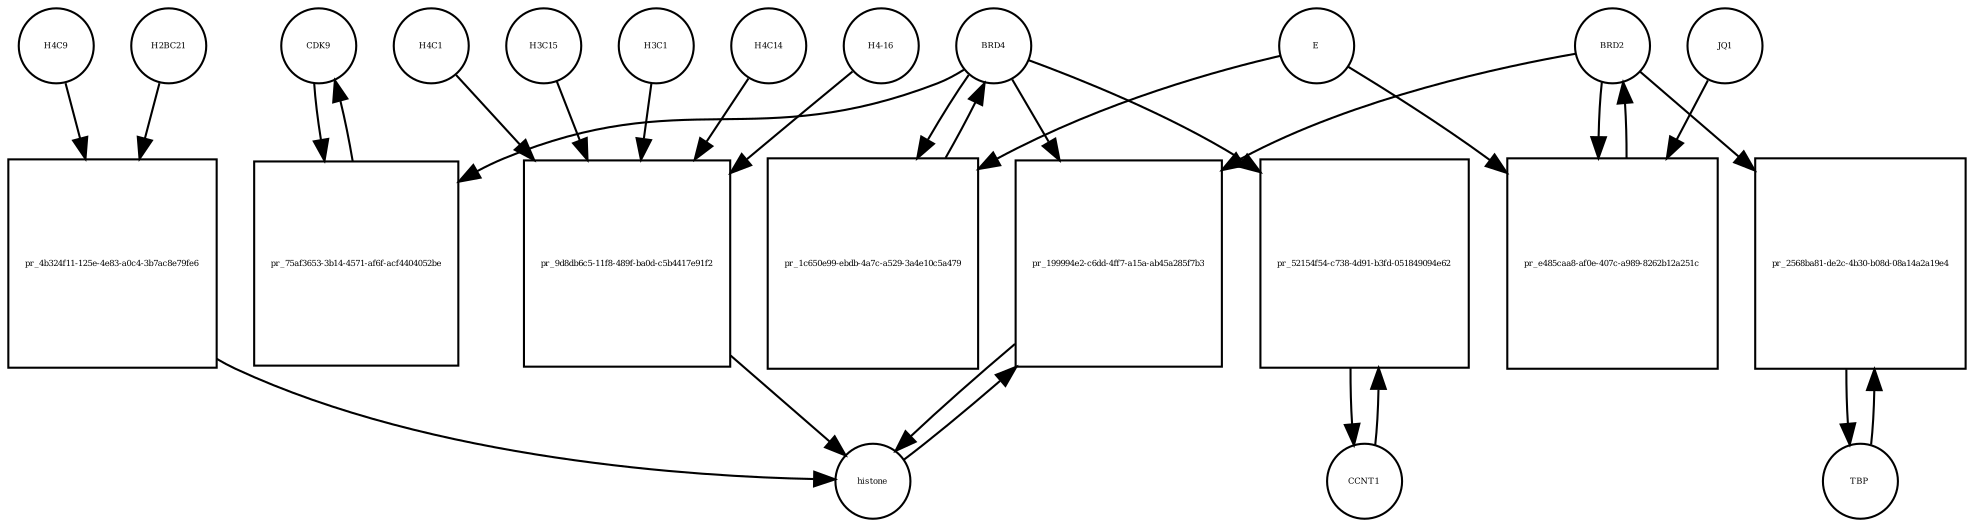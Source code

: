 strict digraph  {
CDK9 [annotation="", bipartite=0, cls=macromolecule, fontsize=4, label=CDK9, shape=circle];
"pr_75af3653-3b14-4571-af6f-acf4404052be" [annotation="", bipartite=1, cls=process, fontsize=4, label="pr_75af3653-3b14-4571-af6f-acf4404052be", shape=square];
BRD4 [annotation="", bipartite=0, cls=macromolecule, fontsize=4, label=BRD4, shape=circle];
CCNT1 [annotation="", bipartite=0, cls=macromolecule, fontsize=4, label=CCNT1, shape=circle];
"pr_52154f54-c738-4d91-b3fd-051849094e62" [annotation="", bipartite=1, cls=process, fontsize=4, label="pr_52154f54-c738-4d91-b3fd-051849094e62", shape=square];
histone [annotation="", bipartite=0, cls=complex, fontsize=4, label=histone, shape=circle];
"pr_199994e2-c6dd-4ff7-a15a-ab45a285f7b3" [annotation="", bipartite=1, cls=process, fontsize=4, label="pr_199994e2-c6dd-4ff7-a15a-ab45a285f7b3", shape=square];
BRD2 [annotation="", bipartite=0, cls=macromolecule, fontsize=4, label=BRD2, shape=circle];
"pr_1c650e99-ebdb-4a7c-a529-3a4e10c5a479" [annotation="", bipartite=1, cls=process, fontsize=4, label="pr_1c650e99-ebdb-4a7c-a529-3a4e10c5a479", shape=square];
E [annotation=urn_miriam_ncbiprotein_BCD58755, bipartite=0, cls=macromolecule, fontsize=4, label=E, shape=circle];
H4C14 [annotation="", bipartite=0, cls=macromolecule, fontsize=4, label=H4C14, shape=circle];
"pr_9d8db6c5-11f8-489f-ba0d-c5b4417e91f2" [annotation="", bipartite=1, cls=process, fontsize=4, label="pr_9d8db6c5-11f8-489f-ba0d-c5b4417e91f2", shape=square];
"H4-16" [annotation="", bipartite=0, cls=macromolecule, fontsize=4, label="H4-16", shape=circle];
H4C1 [annotation="", bipartite=0, cls=macromolecule, fontsize=4, label=H4C1, shape=circle];
H3C15 [annotation="", bipartite=0, cls=macromolecule, fontsize=4, label=H3C15, shape=circle];
H3C1 [annotation="", bipartite=0, cls=macromolecule, fontsize=4, label=H3C1, shape=circle];
"pr_e485caa8-af0e-407c-a989-8262b12a251c" [annotation="", bipartite=1, cls=process, fontsize=4, label="pr_e485caa8-af0e-407c-a989-8262b12a251c", shape=square];
JQ1 [annotation="", bipartite=0, cls=macromolecule, fontsize=4, label=JQ1, shape=circle];
TBP [annotation="", bipartite=0, cls=macromolecule, fontsize=4, label=TBP, shape=circle];
"pr_2568ba81-de2c-4b30-b08d-08a14a2a19e4" [annotation="", bipartite=1, cls=process, fontsize=4, label="pr_2568ba81-de2c-4b30-b08d-08a14a2a19e4", shape=square];
H4C9 [annotation="", bipartite=0, cls=macromolecule, fontsize=4, label=H4C9, shape=circle];
"pr_4b324f11-125e-4e83-a0c4-3b7ac8e79fe6" [annotation="", bipartite=1, cls=process, fontsize=4, label="pr_4b324f11-125e-4e83-a0c4-3b7ac8e79fe6", shape=square];
H2BC21 [annotation="", bipartite=0, cls=macromolecule, fontsize=4, label=H2BC21, shape=circle];
CDK9 -> "pr_75af3653-3b14-4571-af6f-acf4404052be"  [annotation="", interaction_type=consumption];
"pr_75af3653-3b14-4571-af6f-acf4404052be" -> CDK9  [annotation="", interaction_type=production];
BRD4 -> "pr_75af3653-3b14-4571-af6f-acf4404052be"  [annotation=urn_miriam_taxonomy_10090, interaction_type=catalysis];
BRD4 -> "pr_52154f54-c738-4d91-b3fd-051849094e62"  [annotation="", interaction_type=catalysis];
BRD4 -> "pr_199994e2-c6dd-4ff7-a15a-ab45a285f7b3"  [annotation="urn_miriam_doi_10.1038%2Fnsmb.3228.|urn_miriam_doi_10.1016%2Fj.molcel.2008.01.018", interaction_type=catalysis];
BRD4 -> "pr_1c650e99-ebdb-4a7c-a529-3a4e10c5a479"  [annotation="", interaction_type=consumption];
CCNT1 -> "pr_52154f54-c738-4d91-b3fd-051849094e62"  [annotation="", interaction_type=consumption];
"pr_52154f54-c738-4d91-b3fd-051849094e62" -> CCNT1  [annotation="", interaction_type=production];
histone -> "pr_199994e2-c6dd-4ff7-a15a-ab45a285f7b3"  [annotation="", interaction_type=consumption];
"pr_199994e2-c6dd-4ff7-a15a-ab45a285f7b3" -> histone  [annotation="", interaction_type=production];
BRD2 -> "pr_199994e2-c6dd-4ff7-a15a-ab45a285f7b3"  [annotation="urn_miriam_doi_10.1038%2Fnsmb.3228.|urn_miriam_doi_10.1016%2Fj.molcel.2008.01.018", interaction_type=catalysis];
BRD2 -> "pr_e485caa8-af0e-407c-a989-8262b12a251c"  [annotation="", interaction_type=consumption];
BRD2 -> "pr_2568ba81-de2c-4b30-b08d-08a14a2a19e4"  [annotation="urn_miriam_doi_10.1007%2Fs11010-006-9223-6", interaction_type=catalysis];
"pr_1c650e99-ebdb-4a7c-a529-3a4e10c5a479" -> BRD4  [annotation="", interaction_type=production];
E -> "pr_1c650e99-ebdb-4a7c-a529-3a4e10c5a479"  [annotation="urn_miriam_doi_10.1038%2Fs41586-020-2286-9", interaction_type=inhibition];
E -> "pr_e485caa8-af0e-407c-a989-8262b12a251c"  [annotation="urn_miriam_doi_10.1038%2Fs41586-020-2286-9|urn_miriam_doi_10.1080%2F15592294.2018.1469891", interaction_type=inhibition];
H4C14 -> "pr_9d8db6c5-11f8-489f-ba0d-c5b4417e91f2"  [annotation="", interaction_type=consumption];
"pr_9d8db6c5-11f8-489f-ba0d-c5b4417e91f2" -> histone  [annotation="", interaction_type=production];
"H4-16" -> "pr_9d8db6c5-11f8-489f-ba0d-c5b4417e91f2"  [annotation="", interaction_type=consumption];
H4C1 -> "pr_9d8db6c5-11f8-489f-ba0d-c5b4417e91f2"  [annotation="", interaction_type=consumption];
H3C15 -> "pr_9d8db6c5-11f8-489f-ba0d-c5b4417e91f2"  [annotation="", interaction_type=consumption];
H3C1 -> "pr_9d8db6c5-11f8-489f-ba0d-c5b4417e91f2"  [annotation="", interaction_type=consumption];
"pr_e485caa8-af0e-407c-a989-8262b12a251c" -> BRD2  [annotation="", interaction_type=production];
JQ1 -> "pr_e485caa8-af0e-407c-a989-8262b12a251c"  [annotation="urn_miriam_doi_10.1038%2Fs41586-020-2286-9|urn_miriam_doi_10.1080%2F15592294.2018.1469891", interaction_type=inhibition];
TBP -> "pr_2568ba81-de2c-4b30-b08d-08a14a2a19e4"  [annotation="", interaction_type=consumption];
"pr_2568ba81-de2c-4b30-b08d-08a14a2a19e4" -> TBP  [annotation="", interaction_type=production];
H4C9 -> "pr_4b324f11-125e-4e83-a0c4-3b7ac8e79fe6"  [annotation="", interaction_type=consumption];
"pr_4b324f11-125e-4e83-a0c4-3b7ac8e79fe6" -> histone  [annotation="", interaction_type=production];
H2BC21 -> "pr_4b324f11-125e-4e83-a0c4-3b7ac8e79fe6"  [annotation="", interaction_type=consumption];
}
